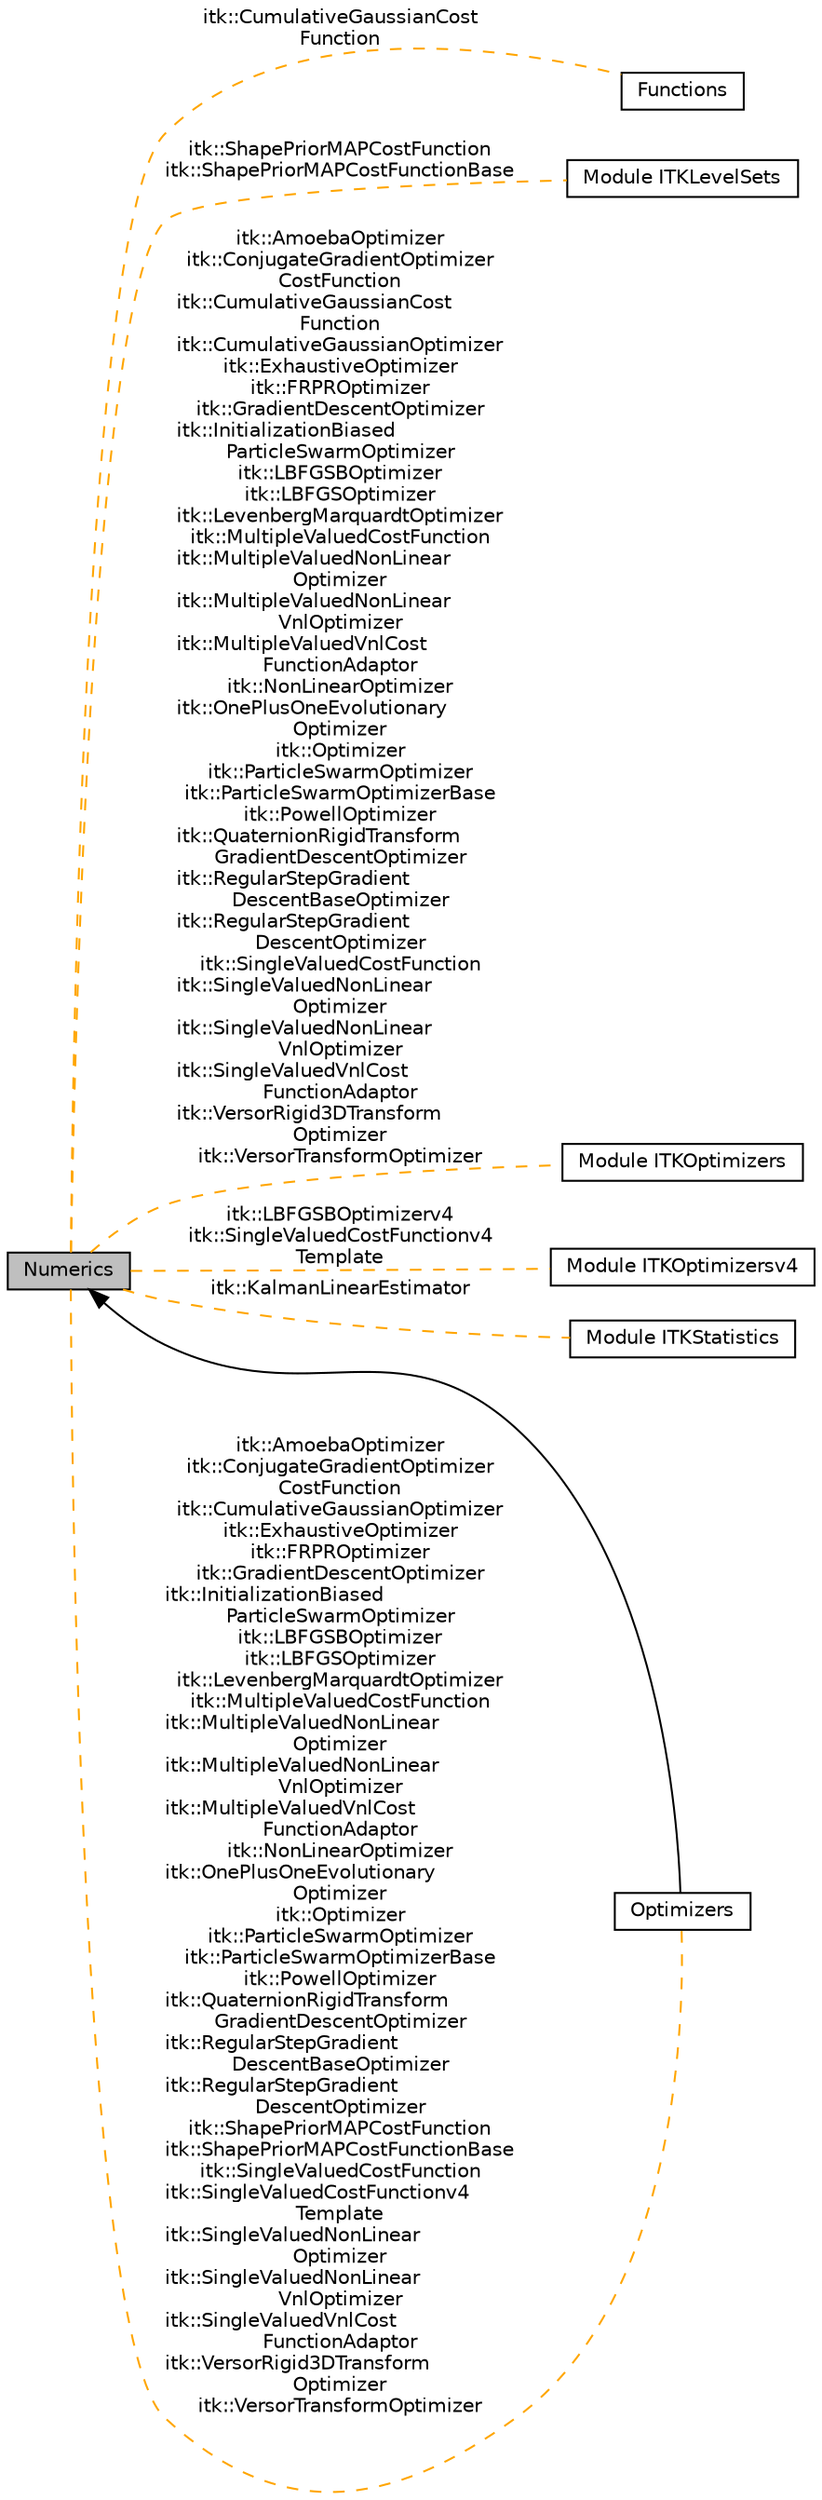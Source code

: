digraph "Numerics"
{
  edge [fontname="Helvetica",fontsize="10",labelfontname="Helvetica",labelfontsize="10"];
  node [fontname="Helvetica",fontsize="10",shape=box];
  rankdir=LR;
  Node4 [label="Functions",height=0.2,width=0.4,color="black", fillcolor="white", style="filled",URL="$group__Functions.html",tooltip=" "];
  Node7 [label="Module ITKLevelSets",height=0.2,width=0.4,color="black", fillcolor="white", style="filled",URL="$group__ITKLevelSets.html",tooltip=" "];
  Node3 [label="Module ITKOptimizers",height=0.2,width=0.4,color="black", fillcolor="white", style="filled",URL="$group__ITKOptimizers.html",tooltip=" "];
  Node6 [label="Module ITKOptimizersv4",height=0.2,width=0.4,color="black", fillcolor="white", style="filled",URL="$group__ITKOptimizersv4.html",tooltip=" "];
  Node5 [label="Module ITKStatistics",height=0.2,width=0.4,color="black", fillcolor="white", style="filled",URL="$group__ITKStatistics.html",tooltip=" "];
  Node1 [label="Numerics",height=0.2,width=0.4,color="black", fillcolor="grey75", style="filled", fontcolor="black",tooltip=" "];
  Node2 [label="Optimizers",height=0.2,width=0.4,color="black", fillcolor="white", style="filled",URL="$group__Optimizers.html",tooltip=" "];
  Node1->Node2 [shape=plaintext, dir="back", style="solid"];
  Node1->Node2 [shape=plaintext, label="itk::AmoebaOptimizer\nitk::ConjugateGradientOptimizer\nCostFunction\nitk::CumulativeGaussianOptimizer\nitk::ExhaustiveOptimizer\nitk::FRPROptimizer\nitk::GradientDescentOptimizer\nitk::InitializationBiased\lParticleSwarmOptimizer\nitk::LBFGSBOptimizer\nitk::LBFGSOptimizer\nitk::LevenbergMarquardtOptimizer\nitk::MultipleValuedCostFunction\nitk::MultipleValuedNonLinear\lOptimizer\nitk::MultipleValuedNonLinear\lVnlOptimizer\nitk::MultipleValuedVnlCost\lFunctionAdaptor\nitk::NonLinearOptimizer\nitk::OnePlusOneEvolutionary\lOptimizer\nitk::Optimizer\nitk::ParticleSwarmOptimizer\nitk::ParticleSwarmOptimizerBase\nitk::PowellOptimizer\nitk::QuaternionRigidTransform\lGradientDescentOptimizer\nitk::RegularStepGradient\lDescentBaseOptimizer\nitk::RegularStepGradient\lDescentOptimizer\nitk::ShapePriorMAPCostFunction\nitk::ShapePriorMAPCostFunctionBase\nitk::SingleValuedCostFunction\nitk::SingleValuedCostFunctionv4\lTemplate\nitk::SingleValuedNonLinear\lOptimizer\nitk::SingleValuedNonLinear\lVnlOptimizer\nitk::SingleValuedVnlCost\lFunctionAdaptor\nitk::VersorRigid3DTransform\lOptimizer\nitk::VersorTransformOptimizer", color="orange", dir="none", style="dashed"];
  Node1->Node3 [shape=plaintext, label="itk::AmoebaOptimizer\nitk::ConjugateGradientOptimizer\nCostFunction\nitk::CumulativeGaussianCost\lFunction\nitk::CumulativeGaussianOptimizer\nitk::ExhaustiveOptimizer\nitk::FRPROptimizer\nitk::GradientDescentOptimizer\nitk::InitializationBiased\lParticleSwarmOptimizer\nitk::LBFGSBOptimizer\nitk::LBFGSOptimizer\nitk::LevenbergMarquardtOptimizer\nitk::MultipleValuedCostFunction\nitk::MultipleValuedNonLinear\lOptimizer\nitk::MultipleValuedNonLinear\lVnlOptimizer\nitk::MultipleValuedVnlCost\lFunctionAdaptor\nitk::NonLinearOptimizer\nitk::OnePlusOneEvolutionary\lOptimizer\nitk::Optimizer\nitk::ParticleSwarmOptimizer\nitk::ParticleSwarmOptimizerBase\nitk::PowellOptimizer\nitk::QuaternionRigidTransform\lGradientDescentOptimizer\nitk::RegularStepGradient\lDescentBaseOptimizer\nitk::RegularStepGradient\lDescentOptimizer\nitk::SingleValuedCostFunction\nitk::SingleValuedNonLinear\lOptimizer\nitk::SingleValuedNonLinear\lVnlOptimizer\nitk::SingleValuedVnlCost\lFunctionAdaptor\nitk::VersorRigid3DTransform\lOptimizer\nitk::VersorTransformOptimizer", color="orange", dir="none", style="dashed"];
  Node1->Node4 [shape=plaintext, label="itk::CumulativeGaussianCost\lFunction", color="orange", dir="none", style="dashed"];
  Node1->Node5 [shape=plaintext, label="itk::KalmanLinearEstimator", color="orange", dir="none", style="dashed"];
  Node1->Node6 [shape=plaintext, label="itk::LBFGSBOptimizerv4\nitk::SingleValuedCostFunctionv4\lTemplate", color="orange", dir="none", style="dashed"];
  Node1->Node7 [shape=plaintext, label="itk::ShapePriorMAPCostFunction\nitk::ShapePriorMAPCostFunctionBase", color="orange", dir="none", style="dashed"];
}
